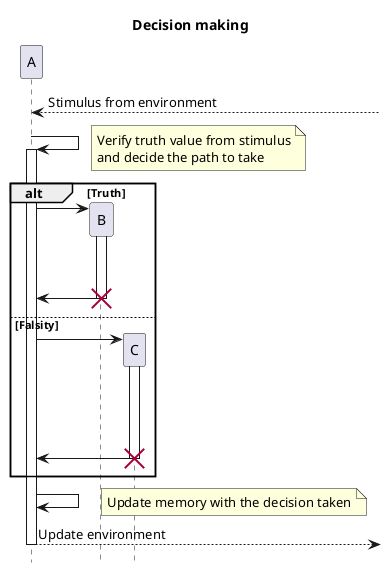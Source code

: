 @startuml
    title Decision making
    hide footbox

    participant A
    participant B
    participant C

    A <--] : Stimulus from environment
    A -> A
    note right: Verify truth value from stimulus\nand decide the path to take
    activate A

    alt Truth
        create B
        A -> B
        activate B
        ||45||
        A <- B
        destroy B
        ||10||
    else Falsity
        create C
        A -> C
        activate C
        ||75||
        A <- C
        destroy C
        ||10||
    end 'of alt

    A -> A
    note right: Update memory with the decision taken
    A -->] : Update environment
    deactivate A
@enduml
